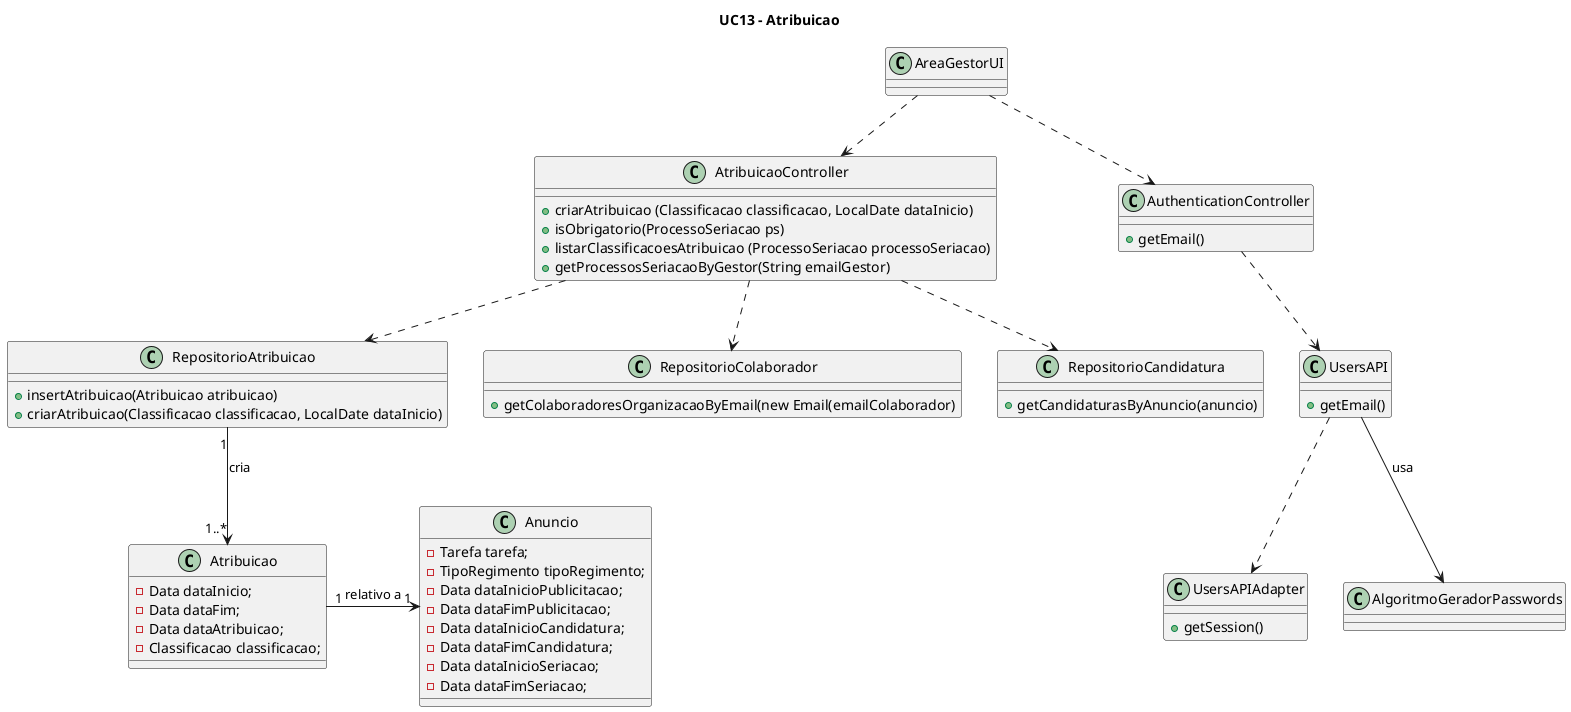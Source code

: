 @startuml

title UC13 - Atribuicao

Class AreaGestorUI {

}

Class AtribuicaoController {
    +criarAtribuicao (Classificacao classificacao, LocalDate dataInicio)
    +isObrigatorio(ProcessoSeriacao ps)
    +listarClassificacoesAtribuicao (ProcessoSeriacao processoSeriacao)
    +getProcessosSeriacaoByGestor(String emailGestor)                                            
}

Class AuthenticationController {
    +getEmail()
}

Class UsersAPI {
    +getEmail()
}

Class UsersAPIAdapter {
    +getSession()
}

Class RepositorioAtribuicao {
    +insertAtribuicao(Atribuicao atribuicao)
    +criarAtribuicao(Classificacao classificacao, LocalDate dataInicio)                                       
}

Class RepositorioColaborador {
    +getColaboradoresOrganizacaoByEmail(new Email(emailColaborador)
}

Class RepositorioCandidatura {
    +getCandidaturasByAnuncio(anuncio)
}

Class Atribuicao {
    - Data dataInicio;
    - Data dataFim;
    - Data dataAtribuicao;
    - Classificacao classificacao;
}

Class Anuncio {
    - Tarefa tarefa;
    - TipoRegimento tipoRegimento;
    - Data dataInicioPublicitacao;
    - Data dataFimPublicitacao;
    - Data dataInicioCandidatura;
    - Data dataFimCandidatura;
    - Data dataInicioSeriacao;
    - Data dataFimSeriacao;
}


AreaGestorUI ..> AtribuicaoController
AreaGestorUI ..> AuthenticationController
AtribuicaoController ..> RepositorioAtribuicao
AtribuicaoController ..> RepositorioColaborador
AtribuicaoController ..> RepositorioCandidatura
AuthenticationController ..> UsersAPI
UsersAPI --> AlgoritmoGeradorPasswords : usa
UsersAPI ..> UsersAPIAdapter
RepositorioAtribuicao "1"--> "1..*" Atribuicao : cria
Atribuicao "1" -> "1"Anuncio: relativo a


@enduml